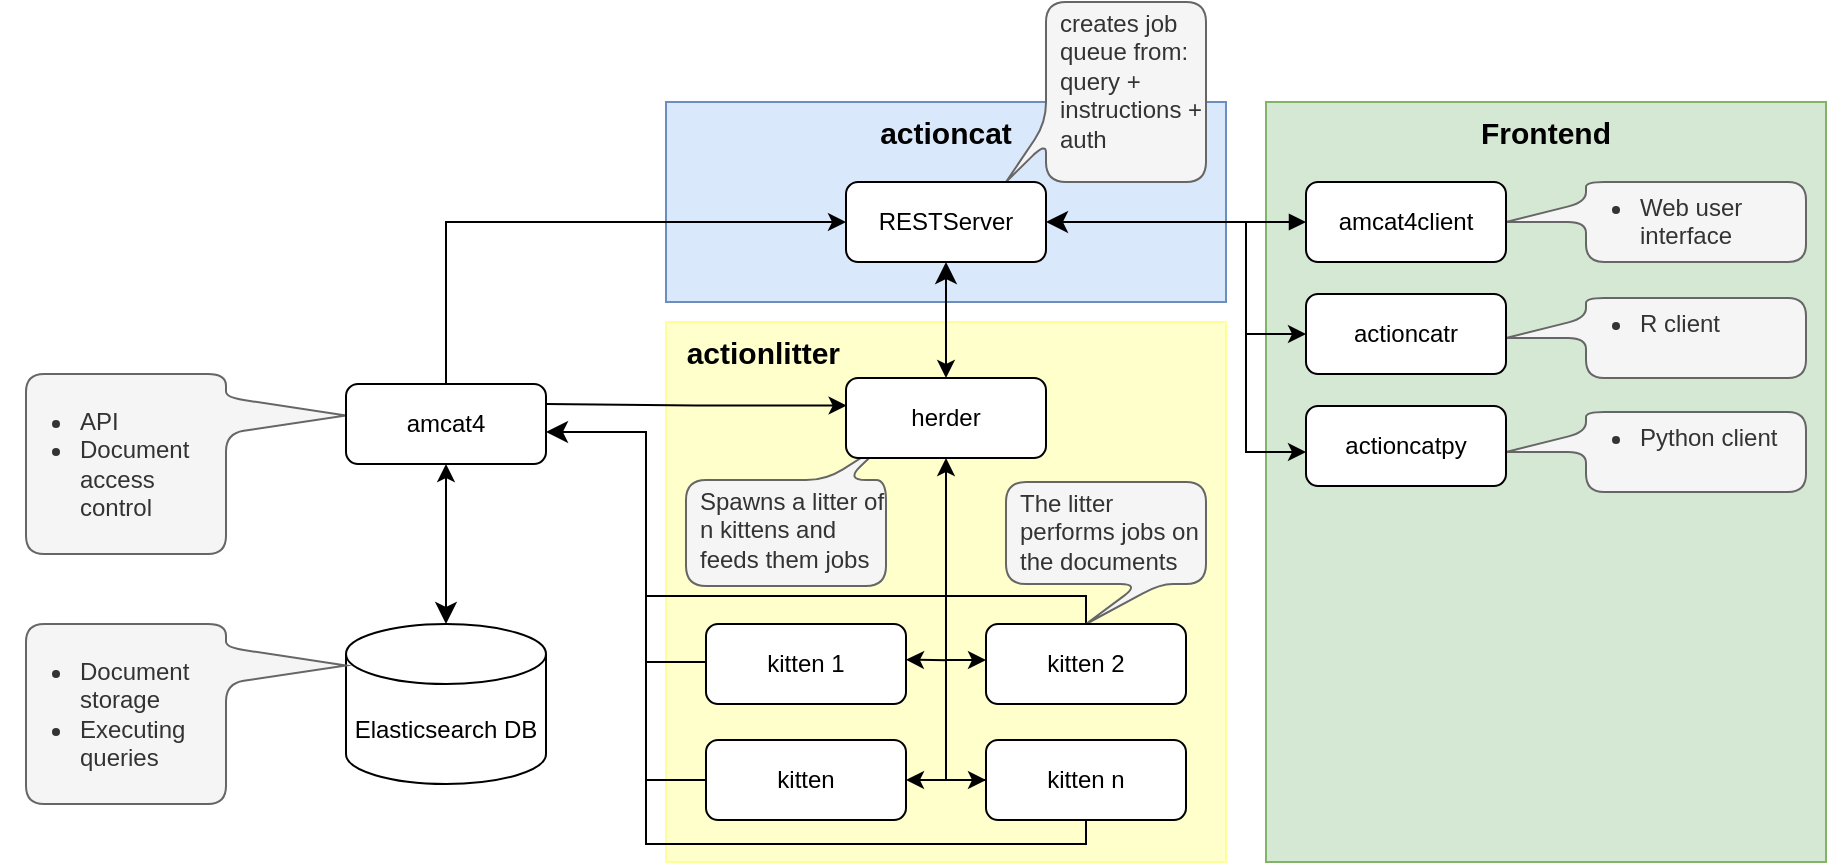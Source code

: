 <mxfile version="20.8.10" type="device"><diagram id="C5RBs43oDa-KdzZeNtuy" name="Page-1"><mxGraphModel dx="2012" dy="611" grid="1" gridSize="10" guides="1" tooltips="1" connect="1" arrows="1" fold="1" page="1" pageScale="1" pageWidth="827" pageHeight="1169" math="0" shadow="0"><root><mxCell id="WIyWlLk6GJQsqaUBKTNV-0"/><mxCell id="WIyWlLk6GJQsqaUBKTNV-1" parent="WIyWlLk6GJQsqaUBKTNV-0"/><mxCell id="ZAH16IeFUMcx8FomX1hP-1" value="&amp;nbsp; actionlitter" style="rounded=0;whiteSpace=wrap;html=1;strokeWidth=1;verticalAlign=top;fontStyle=1;fontSize=15;fillColor=#FFFFCC;strokeColor=#FFFF99;flipH=1;flipV=1;align=left;" parent="WIyWlLk6GJQsqaUBKTNV-1" vertex="1"><mxGeometry y="490" width="280" height="270" as="geometry"/></mxCell><mxCell id="GafMU0c75heiuo1HpW_n-7" value="actioncat" style="rounded=0;whiteSpace=wrap;html=1;strokeWidth=1;verticalAlign=top;fontStyle=1;fontSize=15;fillColor=#dae8fc;strokeColor=#6c8ebf;flipH=1;flipV=1;" parent="WIyWlLk6GJQsqaUBKTNV-1" vertex="1"><mxGeometry y="380" width="280" height="100" as="geometry"/></mxCell><mxCell id="fg_L--qd0xywea7N1QJT-0" value="Elasticsearch DB" style="shape=cylinder3;whiteSpace=wrap;html=1;boundedLbl=1;backgroundOutline=1;size=15;" parent="WIyWlLk6GJQsqaUBKTNV-1" vertex="1"><mxGeometry x="-160" y="641" width="100" height="80" as="geometry"/></mxCell><mxCell id="fg_L--qd0xywea7N1QJT-1" value="" style="rounded=0;html=1;jettySize=auto;orthogonalLoop=1;fontSize=11;endArrow=classic;endFill=1;endSize=8;strokeWidth=1;shadow=0;labelBackgroundColor=none;edgeStyle=orthogonalEdgeStyle;exitX=0.5;exitY=1;exitDx=0;exitDy=0;entryX=0.5;entryY=0;entryDx=0;entryDy=0;entryPerimeter=0;startArrow=classic;startFill=1;" parent="WIyWlLk6GJQsqaUBKTNV-1" source="WIyWlLk6GJQsqaUBKTNV-3" target="fg_L--qd0xywea7N1QJT-0" edge="1"><mxGeometry x="0.077" y="20" relative="1" as="geometry"><mxPoint as="offset"/><mxPoint x="280.0" y="260" as="sourcePoint"/><mxPoint x="280.0" y="300" as="targetPoint"/><Array as="points"><mxPoint x="-110" y="600"/><mxPoint x="-110" y="600"/></Array></mxGeometry></mxCell><mxCell id="GafMU0c75heiuo1HpW_n-4" value="&lt;ul&gt;&lt;li&gt;Document storage&lt;/li&gt;&lt;li&gt;Executing queries&lt;/li&gt;&lt;/ul&gt;" style="shape=callout;whiteSpace=wrap;html=1;perimeter=calloutPerimeter;perimeterSpacing=0;rounded=1;position2=0.77;base=18;size=60;position=0.67;rotation=0;arcSize=18;align=left;verticalAlign=top;spacing=0;spacingRight=0;spacingLeft=-13;strokeWidth=1;fillColor=#f5f5f5;fontColor=#333333;strokeColor=#666666;direction=north;" parent="WIyWlLk6GJQsqaUBKTNV-1" vertex="1"><mxGeometry x="-320" y="641" width="160" height="90" as="geometry"/></mxCell><mxCell id="GafMU0c75heiuo1HpW_n-9" value="Frontend" style="rounded=0;whiteSpace=wrap;html=1;strokeWidth=1;verticalAlign=top;fontStyle=1;fontSize=15;fillColor=#d5e8d4;strokeColor=#82b366;flipH=1;flipV=1;" parent="WIyWlLk6GJQsqaUBKTNV-1" vertex="1"><mxGeometry x="300" y="380" width="280" height="380" as="geometry"/></mxCell><mxCell id="GafMU0c75heiuo1HpW_n-15" value="" style="rounded=0;html=1;jettySize=auto;orthogonalLoop=1;fontSize=11;endArrow=classic;endFill=1;endSize=8;strokeWidth=1;shadow=0;labelBackgroundColor=none;edgeStyle=orthogonalEdgeStyle;startArrow=classic;startFill=1;" parent="WIyWlLk6GJQsqaUBKTNV-1" source="GafMU0c75heiuo1HpW_n-12" edge="1"><mxGeometry x="0.077" y="20" relative="1" as="geometry"><mxPoint as="offset"/><mxPoint x="620" y="555" as="sourcePoint"/><mxPoint x="190" y="440" as="targetPoint"/><Array as="points"><mxPoint x="290" y="555"/><mxPoint x="290" y="440"/></Array></mxGeometry></mxCell><mxCell id="GafMU0c75heiuo1HpW_n-16" value="" style="endArrow=classic;html=1;rounded=0;fontSize=15;entryX=0;entryY=0.5;entryDx=0;entryDy=0;" parent="WIyWlLk6GJQsqaUBKTNV-1" target="GafMU0c75heiuo1HpW_n-11" edge="1"><mxGeometry width="50" height="50" relative="1" as="geometry"><mxPoint x="290" y="496" as="sourcePoint"/><mxPoint x="340" y="470" as="targetPoint"/></mxGeometry></mxCell><mxCell id="GafMU0c75heiuo1HpW_n-18" value="&lt;ul&gt;&lt;li&gt;Web user interface&lt;/li&gt;&lt;/ul&gt;" style="shape=callout;whiteSpace=wrap;html=1;perimeter=calloutPerimeter;perimeterSpacing=0;rounded=1;position2=0.5;base=10;size=40;position=0.25;rotation=0;arcSize=18;align=left;verticalAlign=top;spacing=0;spacingRight=0;spacingLeft=-13;strokeWidth=1;fillColor=#f5f5f5;fontColor=#333333;strokeColor=#666666;direction=south;spacingBottom=0;spacingTop=-11;" parent="WIyWlLk6GJQsqaUBKTNV-1" vertex="1"><mxGeometry x="420" y="420" width="150" height="40" as="geometry"/></mxCell><mxCell id="GafMU0c75heiuo1HpW_n-17" value="" style="endArrow=block;html=1;rounded=0;fontSize=15;entryX=0;entryY=0.5;entryDx=0;entryDy=0;endFill=1;" parent="WIyWlLk6GJQsqaUBKTNV-1" target="GafMU0c75heiuo1HpW_n-10" edge="1"><mxGeometry width="50" height="50" relative="1" as="geometry"><mxPoint x="290" y="440" as="sourcePoint"/><mxPoint x="330" y="515" as="targetPoint"/></mxGeometry></mxCell><mxCell id="GafMU0c75heiuo1HpW_n-10" value="amcat4client" style="rounded=1;whiteSpace=wrap;html=1;fontSize=12;glass=0;strokeWidth=1;shadow=0;" parent="WIyWlLk6GJQsqaUBKTNV-1" vertex="1"><mxGeometry x="320" y="420" width="100" height="40" as="geometry"/></mxCell><mxCell id="GafMU0c75heiuo1HpW_n-19" value="&lt;ul&gt;&lt;li&gt;R client&lt;/li&gt;&lt;/ul&gt;" style="shape=callout;whiteSpace=wrap;html=1;perimeter=calloutPerimeter;perimeterSpacing=0;rounded=1;position2=0.5;base=10;size=40;position=0.25;rotation=0;arcSize=18;align=left;verticalAlign=top;spacing=0;spacingRight=0;spacingLeft=-13;strokeWidth=1;fillColor=#f5f5f5;fontColor=#333333;strokeColor=#666666;direction=south;spacingBottom=0;spacingTop=-11;" parent="WIyWlLk6GJQsqaUBKTNV-1" vertex="1"><mxGeometry x="420" y="478" width="150" height="40" as="geometry"/></mxCell><mxCell id="GafMU0c75heiuo1HpW_n-20" value="&lt;ul&gt;&lt;li&gt;Python client&lt;/li&gt;&lt;/ul&gt;" style="shape=callout;whiteSpace=wrap;html=1;perimeter=calloutPerimeter;perimeterSpacing=0;rounded=1;position2=0.5;base=10;size=40;position=0.25;rotation=0;arcSize=18;align=left;verticalAlign=top;spacing=0;spacingRight=0;spacingLeft=-13;strokeWidth=1;fillColor=#f5f5f5;fontColor=#333333;strokeColor=#666666;direction=south;spacingBottom=0;spacingTop=-11;" parent="WIyWlLk6GJQsqaUBKTNV-1" vertex="1"><mxGeometry x="420" y="535" width="150" height="40" as="geometry"/></mxCell><mxCell id="GafMU0c75heiuo1HpW_n-11" value="actioncatr" style="rounded=1;whiteSpace=wrap;html=1;fontSize=12;glass=0;strokeWidth=1;shadow=0;" parent="WIyWlLk6GJQsqaUBKTNV-1" vertex="1"><mxGeometry x="320" y="476" width="100" height="40" as="geometry"/></mxCell><mxCell id="GafMU0c75heiuo1HpW_n-12" value="actioncatpy" style="rounded=1;whiteSpace=wrap;html=1;fontSize=12;glass=0;strokeWidth=1;shadow=0;" parent="WIyWlLk6GJQsqaUBKTNV-1" vertex="1"><mxGeometry x="320" y="532" width="100" height="40" as="geometry"/></mxCell><mxCell id="jJKD15H6rKxSX6UqKK4A-0" value="&lt;ul&gt;&lt;li&gt;API&lt;/li&gt;&lt;li&gt;Document access control&lt;/li&gt;&lt;/ul&gt;" style="shape=callout;whiteSpace=wrap;html=1;perimeter=calloutPerimeter;perimeterSpacing=0;rounded=1;position2=0.77;base=18;size=60;position=0.67;rotation=0;arcSize=18;align=left;verticalAlign=top;spacing=0;spacingRight=0;spacingLeft=-13;strokeWidth=1;fillColor=#f5f5f5;fontColor=#333333;strokeColor=#666666;direction=north;" parent="WIyWlLk6GJQsqaUBKTNV-1" vertex="1"><mxGeometry x="-320" y="516" width="160" height="90" as="geometry"/></mxCell><UserObject label="amcat4" link="https://github.com/ccs-amsterdam/amcat4" linkTarget="_blank" id="WIyWlLk6GJQsqaUBKTNV-3"><mxCell style="rounded=1;whiteSpace=wrap;html=1;fontSize=12;glass=0;strokeWidth=1;shadow=0;imageWidth=24;" parent="WIyWlLk6GJQsqaUBKTNV-1" vertex="1"><mxGeometry x="-160" y="521" width="100" height="40" as="geometry"/></mxCell></UserObject><mxCell id="X_fNaJNtsaTLF7pNcwrL-1" value="kitten 1" style="rounded=1;whiteSpace=wrap;html=1;fontSize=12;glass=0;strokeWidth=1;shadow=0;" parent="WIyWlLk6GJQsqaUBKTNV-1" vertex="1"><mxGeometry x="20" y="641" width="100" height="40" as="geometry"/></mxCell><mxCell id="X_fNaJNtsaTLF7pNcwrL-3" value="kitten" style="rounded=1;whiteSpace=wrap;html=1;fontSize=12;glass=0;strokeWidth=1;shadow=0;" parent="WIyWlLk6GJQsqaUBKTNV-1" vertex="1"><mxGeometry x="20" y="699" width="100" height="40" as="geometry"/></mxCell><mxCell id="X_fNaJNtsaTLF7pNcwrL-19" value="" style="edgeStyle=orthogonalEdgeStyle;rounded=0;orthogonalLoop=1;jettySize=auto;html=1;fontSize=12;endArrow=classic;endFill=1;" parent="WIyWlLk6GJQsqaUBKTNV-1" source="X_fNaJNtsaTLF7pNcwrL-4" target="X_fNaJNtsaTLF7pNcwrL-3" edge="1"><mxGeometry relative="1" as="geometry"/></mxCell><mxCell id="X_fNaJNtsaTLF7pNcwrL-4" value="kitten n" style="rounded=1;whiteSpace=wrap;html=1;fontSize=12;glass=0;strokeWidth=1;shadow=0;" parent="WIyWlLk6GJQsqaUBKTNV-1" vertex="1"><mxGeometry x="160" y="699" width="100" height="40" as="geometry"/></mxCell><mxCell id="X_fNaJNtsaTLF7pNcwrL-5" value="&lt;span style=&quot;background-color: initial; font-size: 12px;&quot;&gt;creates job queue from:&lt;br&gt;query + instructions + auth&lt;/span&gt;" style="shape=callout;whiteSpace=wrap;html=1;perimeter=calloutPerimeter;perimeterSpacing=0;rounded=1;position2=1;base=10;size=20;position=0.67;rotation=0;arcSize=20;align=left;verticalAlign=top;spacing=0;spacingRight=0;spacingLeft=7;strokeWidth=1;fillColor=#f5f5f5;fontColor=#333333;strokeColor=#666666;direction=south;spacingBottom=0;spacingTop=-1;fontSize=12;" parent="WIyWlLk6GJQsqaUBKTNV-1" vertex="1"><mxGeometry x="170" y="330" width="100" height="90" as="geometry"/></mxCell><mxCell id="X_fNaJNtsaTLF7pNcwrL-6" value="" style="rounded=0;html=1;jettySize=auto;orthogonalLoop=1;fontSize=11;endArrow=classic;endFill=1;endSize=8;strokeWidth=1;shadow=0;labelBackgroundColor=none;edgeStyle=orthogonalEdgeStyle;startArrow=classic;startFill=1;exitX=0.5;exitY=0;exitDx=0;exitDy=0;" parent="WIyWlLk6GJQsqaUBKTNV-1" source="ZAH16IeFUMcx8FomX1hP-0" edge="1"><mxGeometry x="0.077" y="20" relative="1" as="geometry"><mxPoint as="offset"/><mxPoint x="160" y="573.034" as="sourcePoint"/><mxPoint x="140" y="460" as="targetPoint"/><Array as="points"/></mxGeometry></mxCell><mxCell id="X_fNaJNtsaTLF7pNcwrL-8" value="" style="endArrow=classic;html=1;rounded=0;fontSize=15;" parent="WIyWlLk6GJQsqaUBKTNV-1" edge="1"><mxGeometry width="50" height="50" relative="1" as="geometry"><mxPoint x="140" y="659" as="sourcePoint"/><mxPoint x="160" y="719" as="targetPoint"/><Array as="points"><mxPoint x="140" y="719"/></Array></mxGeometry></mxCell><mxCell id="X_fNaJNtsaTLF7pNcwrL-10" value="" style="endArrow=classic;html=1;rounded=0;fontSize=15;entryX=0;entryY=0.5;entryDx=0;entryDy=0;exitX=0.5;exitY=1;exitDx=0;exitDy=0;startArrow=classic;startFill=1;" parent="WIyWlLk6GJQsqaUBKTNV-1" source="ZAH16IeFUMcx8FomX1hP-0" edge="1"><mxGeometry width="50" height="50" relative="1" as="geometry"><mxPoint x="140" y="588" as="sourcePoint"/><mxPoint x="160" y="659" as="targetPoint"/><Array as="points"><mxPoint x="140" y="659"/></Array></mxGeometry></mxCell><mxCell id="X_fNaJNtsaTLF7pNcwrL-11" value="" style="endArrow=classic;html=1;rounded=0;fontSize=15;entryX=0.997;entryY=0.441;entryDx=0;entryDy=0;entryPerimeter=0;" parent="WIyWlLk6GJQsqaUBKTNV-1" edge="1"><mxGeometry width="50" height="50" relative="1" as="geometry"><mxPoint x="140.3" y="659.18" as="sourcePoint"/><mxPoint x="120.0" y="658.82" as="targetPoint"/></mxGeometry></mxCell><mxCell id="X_fNaJNtsaTLF7pNcwrL-12" value="" style="rounded=0;html=1;jettySize=auto;orthogonalLoop=1;fontSize=11;endArrow=none;endFill=0;endSize=8;strokeWidth=1;shadow=0;labelBackgroundColor=none;edgeStyle=orthogonalEdgeStyle;startArrow=classic;startFill=1;entryX=0.5;entryY=0;entryDx=0;entryDy=0;exitX=0;exitY=0.5;exitDx=0;exitDy=0;" parent="WIyWlLk6GJQsqaUBKTNV-1" source="X_fNaJNtsaTLF7pNcwrL-0" target="WIyWlLk6GJQsqaUBKTNV-3" edge="1"><mxGeometry x="0.077" y="20" relative="1" as="geometry"><mxPoint as="offset"/><mxPoint x="90" y="440" as="sourcePoint"/><mxPoint x="-40.0" y="330" as="targetPoint"/><Array as="points"><mxPoint x="-110" y="440"/></Array></mxGeometry></mxCell><mxCell id="X_fNaJNtsaTLF7pNcwrL-14" value="" style="rounded=0;html=1;jettySize=auto;orthogonalLoop=1;fontSize=11;endArrow=classic;endFill=1;endSize=8;strokeWidth=1;shadow=0;labelBackgroundColor=none;edgeStyle=orthogonalEdgeStyle;startArrow=none;startFill=0;" parent="WIyWlLk6GJQsqaUBKTNV-1" edge="1"><mxGeometry x="0.077" y="20" relative="1" as="geometry"><mxPoint as="offset"/><mxPoint x="20" y="665" as="sourcePoint"/><mxPoint x="-60" y="545" as="targetPoint"/><Array as="points"><mxPoint x="20" y="660"/><mxPoint x="-10" y="660"/><mxPoint x="-10" y="545"/></Array></mxGeometry></mxCell><mxCell id="X_fNaJNtsaTLF7pNcwrL-20" value="" style="endArrow=none;html=1;rounded=0;fontSize=15;entryX=0;entryY=0.5;entryDx=0;entryDy=0;endFill=0;" parent="WIyWlLk6GJQsqaUBKTNV-1" target="X_fNaJNtsaTLF7pNcwrL-3" edge="1"><mxGeometry width="50" height="50" relative="1" as="geometry"><mxPoint x="-10" y="591" as="sourcePoint"/><mxPoint x="10" y="651" as="targetPoint"/><Array as="points"><mxPoint x="-10" y="719"/></Array></mxGeometry></mxCell><mxCell id="X_fNaJNtsaTLF7pNcwrL-21" value="" style="endArrow=none;html=1;rounded=0;fontSize=15;endFill=0;exitX=0.5;exitY=1;exitDx=0;exitDy=0;startArrow=none;startFill=0;" parent="WIyWlLk6GJQsqaUBKTNV-1" source="X_fNaJNtsaTLF7pNcwrL-4" edge="1"><mxGeometry width="50" height="50" relative="1" as="geometry"><mxPoint x="210" y="741" as="sourcePoint"/><mxPoint x="-10" y="719" as="targetPoint"/><Array as="points"><mxPoint x="210" y="751"/><mxPoint x="-10" y="751"/></Array></mxGeometry></mxCell><mxCell id="X_fNaJNtsaTLF7pNcwrL-23" value="" style="endArrow=none;html=1;rounded=0;fontSize=15;endFill=0;exitX=0.5;exitY=0;exitDx=0;exitDy=0;startArrow=none;startFill=0;" parent="WIyWlLk6GJQsqaUBKTNV-1" source="X_fNaJNtsaTLF7pNcwrL-2" edge="1"><mxGeometry width="50" height="50" relative="1" as="geometry"><mxPoint x="210" y="706" as="sourcePoint"/><mxPoint x="-10" y="627" as="targetPoint"/><Array as="points"><mxPoint x="210" y="627"/><mxPoint x="-10" y="627"/></Array></mxGeometry></mxCell><mxCell id="X_fNaJNtsaTLF7pNcwrL-0" value="RESTServer" style="rounded=1;whiteSpace=wrap;html=1;fontSize=12;glass=0;strokeWidth=1;shadow=0;" parent="WIyWlLk6GJQsqaUBKTNV-1" vertex="1"><mxGeometry x="90" y="420" width="100" height="40" as="geometry"/></mxCell><mxCell id="ZAH16IeFUMcx8FomX1hP-2" value="The litter performs jobs on the documents" style="shape=callout;whiteSpace=wrap;html=1;perimeter=calloutPerimeter;perimeterSpacing=0;rounded=1;position2=0.4;base=10;size=20;position=0.67;rotation=0;arcSize=20;align=left;verticalAlign=top;spacing=0;spacingRight=0;spacingLeft=7;strokeWidth=1;fillColor=#f5f5f5;fontColor=#333333;strokeColor=#666666;direction=east;spacingBottom=0;spacingTop=-1;fontSize=12;" parent="WIyWlLk6GJQsqaUBKTNV-1" vertex="1"><mxGeometry x="170" y="570" width="100" height="71" as="geometry"/></mxCell><mxCell id="X_fNaJNtsaTLF7pNcwrL-2" value="kitten 2" style="rounded=1;whiteSpace=wrap;html=1;fontSize=12;glass=0;strokeWidth=1;shadow=0;" parent="WIyWlLk6GJQsqaUBKTNV-1" vertex="1"><mxGeometry x="160" y="641" width="100" height="40" as="geometry"/></mxCell><mxCell id="ZAH16IeFUMcx8FomX1hP-3" value="Spawns a litter of n kittens and feeds them jobs" style="shape=callout;whiteSpace=wrap;html=1;perimeter=calloutPerimeter;perimeterSpacing=0;rounded=1;position2=0;base=10;size=19;position=0.2;rotation=0;arcSize=20;align=left;verticalAlign=top;spacing=0;spacingRight=0;spacingLeft=7;strokeWidth=1;fillColor=#f5f5f5;fontColor=#333333;strokeColor=#666666;direction=west;spacingBottom=0;spacingTop=-1;fontSize=12;" parent="WIyWlLk6GJQsqaUBKTNV-1" vertex="1"><mxGeometry x="10" y="550" width="100" height="72" as="geometry"/></mxCell><mxCell id="ZAH16IeFUMcx8FomX1hP-0" value="herder" style="rounded=1;whiteSpace=wrap;html=1;fontSize=12;glass=0;strokeWidth=1;shadow=0;" parent="WIyWlLk6GJQsqaUBKTNV-1" vertex="1"><mxGeometry x="90" y="518" width="100" height="40" as="geometry"/></mxCell><mxCell id="aqL1M49ALHOwiGGgCkuU-0" value="" style="rounded=0;html=1;jettySize=auto;orthogonalLoop=1;fontSize=11;endArrow=none;endFill=0;endSize=8;strokeWidth=1;shadow=0;labelBackgroundColor=none;edgeStyle=orthogonalEdgeStyle;startArrow=classic;startFill=1;exitX=0.003;exitY=0.345;exitDx=0;exitDy=0;entryX=1;entryY=0.25;entryDx=0;entryDy=0;exitPerimeter=0;" edge="1" parent="WIyWlLk6GJQsqaUBKTNV-1" source="ZAH16IeFUMcx8FomX1hP-0" target="WIyWlLk6GJQsqaUBKTNV-3"><mxGeometry x="0.077" y="20" relative="1" as="geometry"><mxPoint as="offset"/><mxPoint x="100" y="450" as="sourcePoint"/><mxPoint x="-50" y="531" as="targetPoint"/><Array as="points"/></mxGeometry></mxCell></root></mxGraphModel></diagram></mxfile>